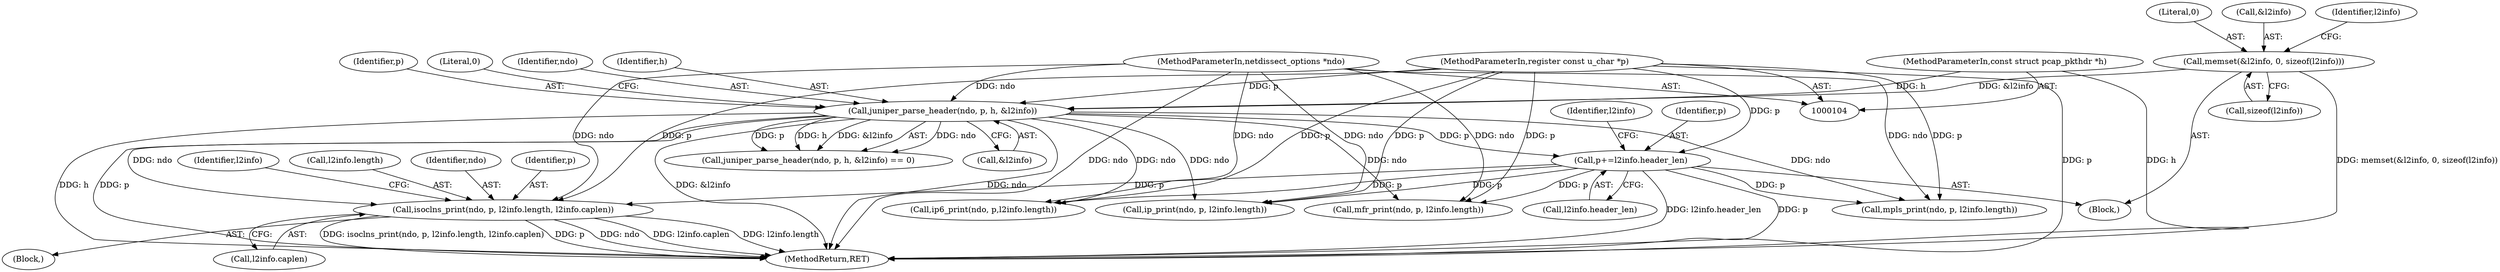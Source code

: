 digraph "0_tcpdump_1dcd10aceabbc03bf571ea32b892c522cbe923de_7@pointer" {
"1000202" [label="(Call,isoclns_print(ndo, p, l2info.length, l2info.caplen))"];
"1000123" [label="(Call,juniper_parse_header(ndo, p, h, &l2info))"];
"1000105" [label="(MethodParameterIn,netdissect_options *ndo)"];
"1000107" [label="(MethodParameterIn,register const u_char *p)"];
"1000106" [label="(MethodParameterIn,const struct pcap_pkthdr *h)"];
"1000110" [label="(Call,memset(&l2info, 0, sizeof(l2info)))"];
"1000134" [label="(Call,p+=l2info.header_len)"];
"1000105" [label="(MethodParameterIn,netdissect_options *ndo)"];
"1000123" [label="(Call,juniper_parse_header(ndo, p, h, &l2info))"];
"1000113" [label="(Literal,0)"];
"1000146" [label="(Call,mfr_print(ndo, p, l2info.length))"];
"1000203" [label="(Identifier,ndo)"];
"1000142" [label="(Identifier,l2info)"];
"1000122" [label="(Call,juniper_parse_header(ndo, p, h, &l2info) == 0)"];
"1000204" [label="(Identifier,p)"];
"1000124" [label="(Identifier,ndo)"];
"1000136" [label="(Call,l2info.header_len)"];
"1000114" [label="(Call,sizeof(l2info))"];
"1000126" [label="(Identifier,h)"];
"1000134" [label="(Call,p+=l2info.header_len)"];
"1000180" [label="(Call,ip6_print(ndo, p,l2info.length))"];
"1000294" [label="(MethodReturn,RET)"];
"1000127" [label="(Call,&l2info)"];
"1000167" [label="(Block,)"];
"1000125" [label="(Identifier,p)"];
"1000111" [label="(Call,&l2info)"];
"1000108" [label="(Block,)"];
"1000135" [label="(Identifier,p)"];
"1000208" [label="(Call,l2info.caplen)"];
"1000106" [label="(MethodParameterIn,const struct pcap_pkthdr *h)"];
"1000169" [label="(Call,ip_print(ndo, p, l2info.length))"];
"1000191" [label="(Call,mpls_print(ndo, p, l2info.length))"];
"1000213" [label="(Identifier,l2info)"];
"1000110" [label="(Call,memset(&l2info, 0, sizeof(l2info)))"];
"1000205" [label="(Call,l2info.length)"];
"1000107" [label="(MethodParameterIn,register const u_char *p)"];
"1000202" [label="(Call,isoclns_print(ndo, p, l2info.length, l2info.caplen))"];
"1000129" [label="(Literal,0)"];
"1000118" [label="(Identifier,l2info)"];
"1000202" -> "1000167"  [label="AST: "];
"1000202" -> "1000208"  [label="CFG: "];
"1000203" -> "1000202"  [label="AST: "];
"1000204" -> "1000202"  [label="AST: "];
"1000205" -> "1000202"  [label="AST: "];
"1000208" -> "1000202"  [label="AST: "];
"1000213" -> "1000202"  [label="CFG: "];
"1000202" -> "1000294"  [label="DDG: ndo"];
"1000202" -> "1000294"  [label="DDG: l2info.caplen"];
"1000202" -> "1000294"  [label="DDG: l2info.length"];
"1000202" -> "1000294"  [label="DDG: isoclns_print(ndo, p, l2info.length, l2info.caplen)"];
"1000202" -> "1000294"  [label="DDG: p"];
"1000123" -> "1000202"  [label="DDG: ndo"];
"1000105" -> "1000202"  [label="DDG: ndo"];
"1000134" -> "1000202"  [label="DDG: p"];
"1000107" -> "1000202"  [label="DDG: p"];
"1000123" -> "1000122"  [label="AST: "];
"1000123" -> "1000127"  [label="CFG: "];
"1000124" -> "1000123"  [label="AST: "];
"1000125" -> "1000123"  [label="AST: "];
"1000126" -> "1000123"  [label="AST: "];
"1000127" -> "1000123"  [label="AST: "];
"1000129" -> "1000123"  [label="CFG: "];
"1000123" -> "1000294"  [label="DDG: h"];
"1000123" -> "1000294"  [label="DDG: p"];
"1000123" -> "1000294"  [label="DDG: &l2info"];
"1000123" -> "1000294"  [label="DDG: ndo"];
"1000123" -> "1000122"  [label="DDG: ndo"];
"1000123" -> "1000122"  [label="DDG: p"];
"1000123" -> "1000122"  [label="DDG: h"];
"1000123" -> "1000122"  [label="DDG: &l2info"];
"1000105" -> "1000123"  [label="DDG: ndo"];
"1000107" -> "1000123"  [label="DDG: p"];
"1000106" -> "1000123"  [label="DDG: h"];
"1000110" -> "1000123"  [label="DDG: &l2info"];
"1000123" -> "1000134"  [label="DDG: p"];
"1000123" -> "1000146"  [label="DDG: ndo"];
"1000123" -> "1000169"  [label="DDG: ndo"];
"1000123" -> "1000180"  [label="DDG: ndo"];
"1000123" -> "1000191"  [label="DDG: ndo"];
"1000105" -> "1000104"  [label="AST: "];
"1000105" -> "1000294"  [label="DDG: ndo"];
"1000105" -> "1000146"  [label="DDG: ndo"];
"1000105" -> "1000169"  [label="DDG: ndo"];
"1000105" -> "1000180"  [label="DDG: ndo"];
"1000105" -> "1000191"  [label="DDG: ndo"];
"1000107" -> "1000104"  [label="AST: "];
"1000107" -> "1000294"  [label="DDG: p"];
"1000107" -> "1000134"  [label="DDG: p"];
"1000107" -> "1000146"  [label="DDG: p"];
"1000107" -> "1000169"  [label="DDG: p"];
"1000107" -> "1000180"  [label="DDG: p"];
"1000107" -> "1000191"  [label="DDG: p"];
"1000106" -> "1000104"  [label="AST: "];
"1000106" -> "1000294"  [label="DDG: h"];
"1000110" -> "1000108"  [label="AST: "];
"1000110" -> "1000114"  [label="CFG: "];
"1000111" -> "1000110"  [label="AST: "];
"1000113" -> "1000110"  [label="AST: "];
"1000114" -> "1000110"  [label="AST: "];
"1000118" -> "1000110"  [label="CFG: "];
"1000110" -> "1000294"  [label="DDG: memset(&l2info, 0, sizeof(l2info))"];
"1000134" -> "1000108"  [label="AST: "];
"1000134" -> "1000136"  [label="CFG: "];
"1000135" -> "1000134"  [label="AST: "];
"1000136" -> "1000134"  [label="AST: "];
"1000142" -> "1000134"  [label="CFG: "];
"1000134" -> "1000294"  [label="DDG: p"];
"1000134" -> "1000294"  [label="DDG: l2info.header_len"];
"1000134" -> "1000146"  [label="DDG: p"];
"1000134" -> "1000169"  [label="DDG: p"];
"1000134" -> "1000180"  [label="DDG: p"];
"1000134" -> "1000191"  [label="DDG: p"];
}
